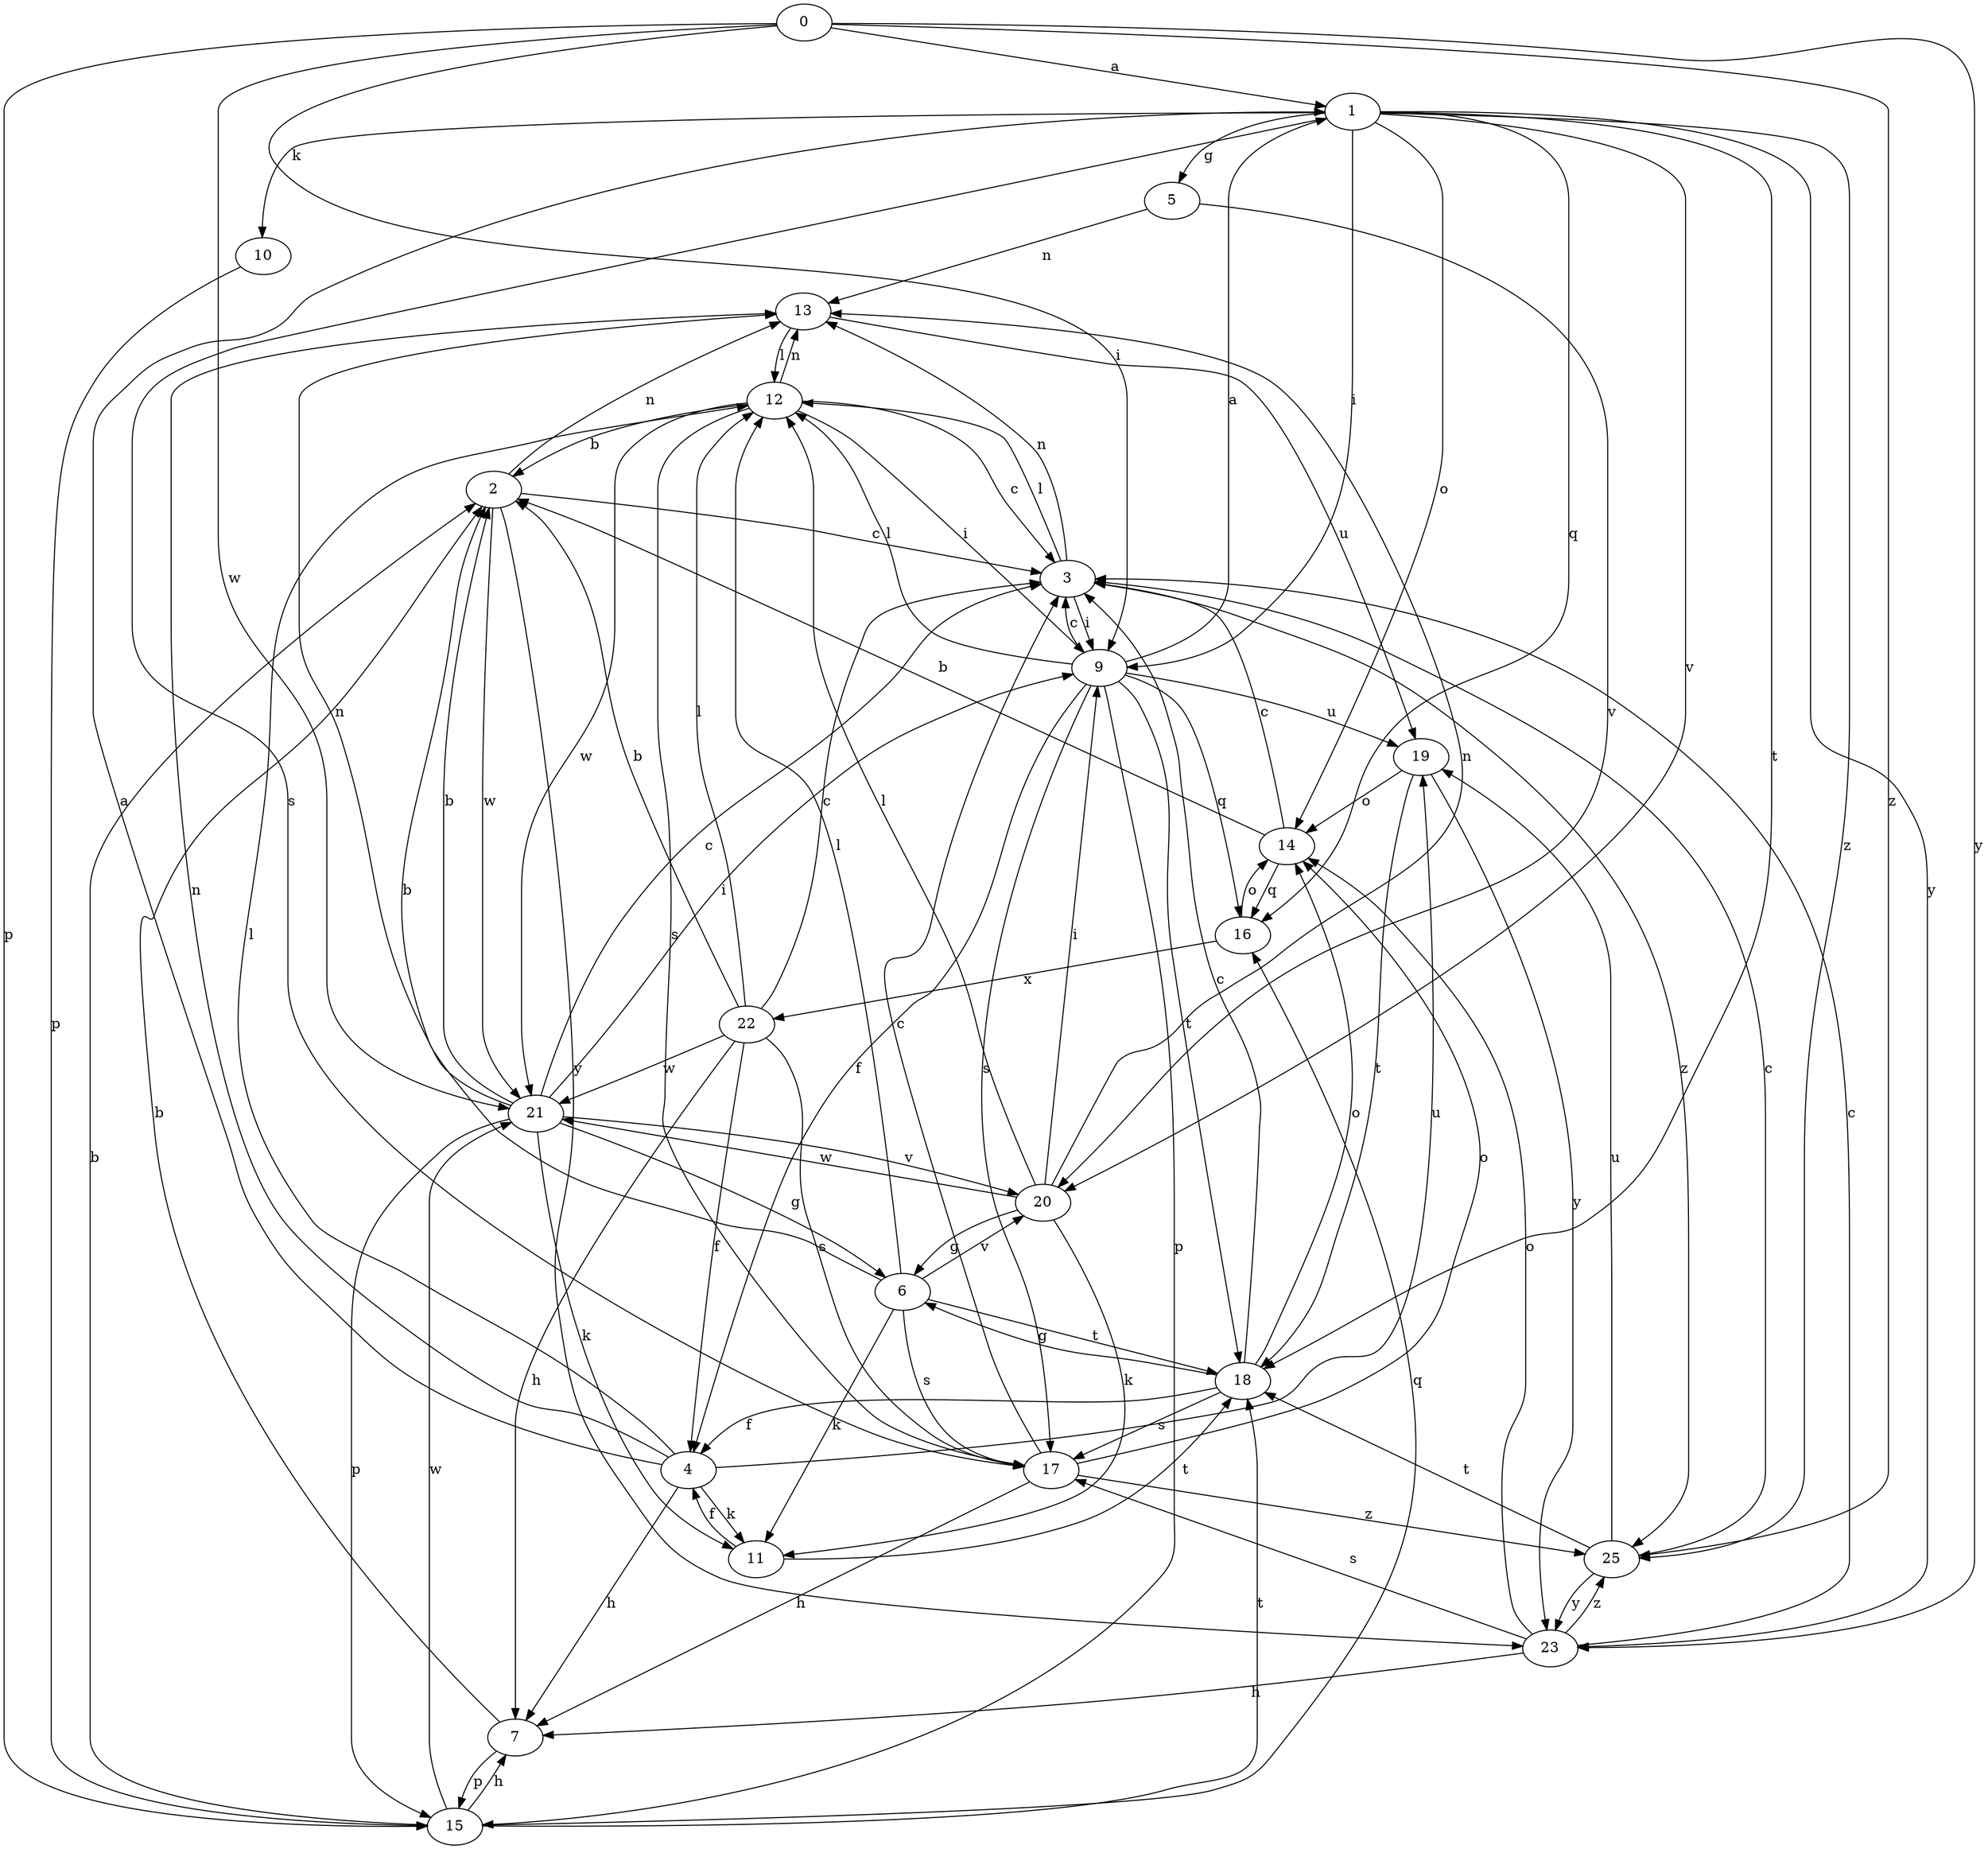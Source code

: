 strict digraph  {
0;
1;
2;
3;
4;
5;
6;
7;
9;
10;
11;
12;
13;
14;
15;
16;
17;
18;
19;
20;
21;
22;
23;
25;
0 -> 1  [label=a];
0 -> 9  [label=i];
0 -> 15  [label=p];
0 -> 21  [label=w];
0 -> 23  [label=y];
0 -> 25  [label=z];
1 -> 5  [label=g];
1 -> 9  [label=i];
1 -> 10  [label=k];
1 -> 14  [label=o];
1 -> 16  [label=q];
1 -> 17  [label=s];
1 -> 18  [label=t];
1 -> 20  [label=v];
1 -> 23  [label=y];
1 -> 25  [label=z];
2 -> 3  [label=c];
2 -> 13  [label=n];
2 -> 21  [label=w];
2 -> 23  [label=y];
3 -> 9  [label=i];
3 -> 12  [label=l];
3 -> 13  [label=n];
3 -> 25  [label=z];
4 -> 1  [label=a];
4 -> 7  [label=h];
4 -> 11  [label=k];
4 -> 12  [label=l];
4 -> 13  [label=n];
4 -> 19  [label=u];
5 -> 13  [label=n];
5 -> 20  [label=v];
6 -> 2  [label=b];
6 -> 11  [label=k];
6 -> 12  [label=l];
6 -> 17  [label=s];
6 -> 18  [label=t];
6 -> 20  [label=v];
7 -> 2  [label=b];
7 -> 15  [label=p];
9 -> 1  [label=a];
9 -> 3  [label=c];
9 -> 4  [label=f];
9 -> 12  [label=l];
9 -> 15  [label=p];
9 -> 16  [label=q];
9 -> 17  [label=s];
9 -> 18  [label=t];
9 -> 19  [label=u];
10 -> 15  [label=p];
11 -> 4  [label=f];
11 -> 18  [label=t];
12 -> 2  [label=b];
12 -> 3  [label=c];
12 -> 9  [label=i];
12 -> 13  [label=n];
12 -> 17  [label=s];
12 -> 21  [label=w];
13 -> 12  [label=l];
13 -> 19  [label=u];
14 -> 2  [label=b];
14 -> 3  [label=c];
14 -> 16  [label=q];
15 -> 2  [label=b];
15 -> 7  [label=h];
15 -> 16  [label=q];
15 -> 18  [label=t];
15 -> 21  [label=w];
16 -> 14  [label=o];
16 -> 22  [label=x];
17 -> 3  [label=c];
17 -> 7  [label=h];
17 -> 14  [label=o];
17 -> 25  [label=z];
18 -> 3  [label=c];
18 -> 4  [label=f];
18 -> 6  [label=g];
18 -> 14  [label=o];
18 -> 17  [label=s];
19 -> 14  [label=o];
19 -> 18  [label=t];
19 -> 23  [label=y];
20 -> 6  [label=g];
20 -> 9  [label=i];
20 -> 11  [label=k];
20 -> 12  [label=l];
20 -> 13  [label=n];
20 -> 21  [label=w];
21 -> 2  [label=b];
21 -> 3  [label=c];
21 -> 6  [label=g];
21 -> 9  [label=i];
21 -> 11  [label=k];
21 -> 13  [label=n];
21 -> 15  [label=p];
21 -> 20  [label=v];
22 -> 2  [label=b];
22 -> 3  [label=c];
22 -> 4  [label=f];
22 -> 7  [label=h];
22 -> 12  [label=l];
22 -> 17  [label=s];
22 -> 21  [label=w];
23 -> 3  [label=c];
23 -> 7  [label=h];
23 -> 14  [label=o];
23 -> 17  [label=s];
23 -> 25  [label=z];
25 -> 3  [label=c];
25 -> 18  [label=t];
25 -> 19  [label=u];
25 -> 23  [label=y];
}
